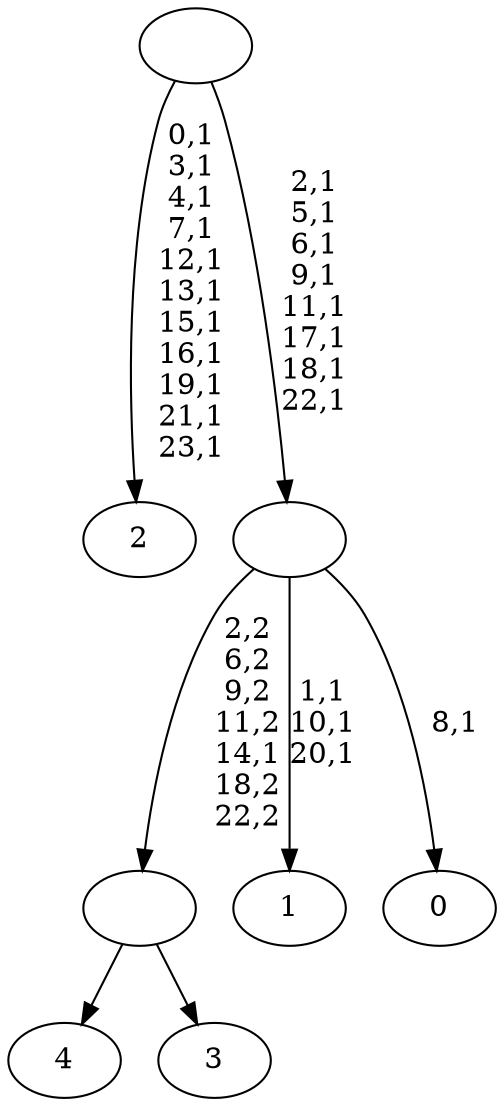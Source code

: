 digraph T {
	29 [label="4"]
	28 [label="3"]
	27 [label=""]
	26 [label="2"]
	14 [label="1"]
	10 [label="0"]
	8 [label=""]
	0 [label=""]
	27 -> 29 [label=""]
	27 -> 28 [label=""]
	8 -> 10 [label="8,1"]
	8 -> 14 [label="1,1\n10,1\n20,1"]
	8 -> 27 [label="2,2\n6,2\n9,2\n11,2\n14,1\n18,2\n22,2"]
	0 -> 8 [label="2,1\n5,1\n6,1\n9,1\n11,1\n17,1\n18,1\n22,1"]
	0 -> 26 [label="0,1\n3,1\n4,1\n7,1\n12,1\n13,1\n15,1\n16,1\n19,1\n21,1\n23,1"]
}
